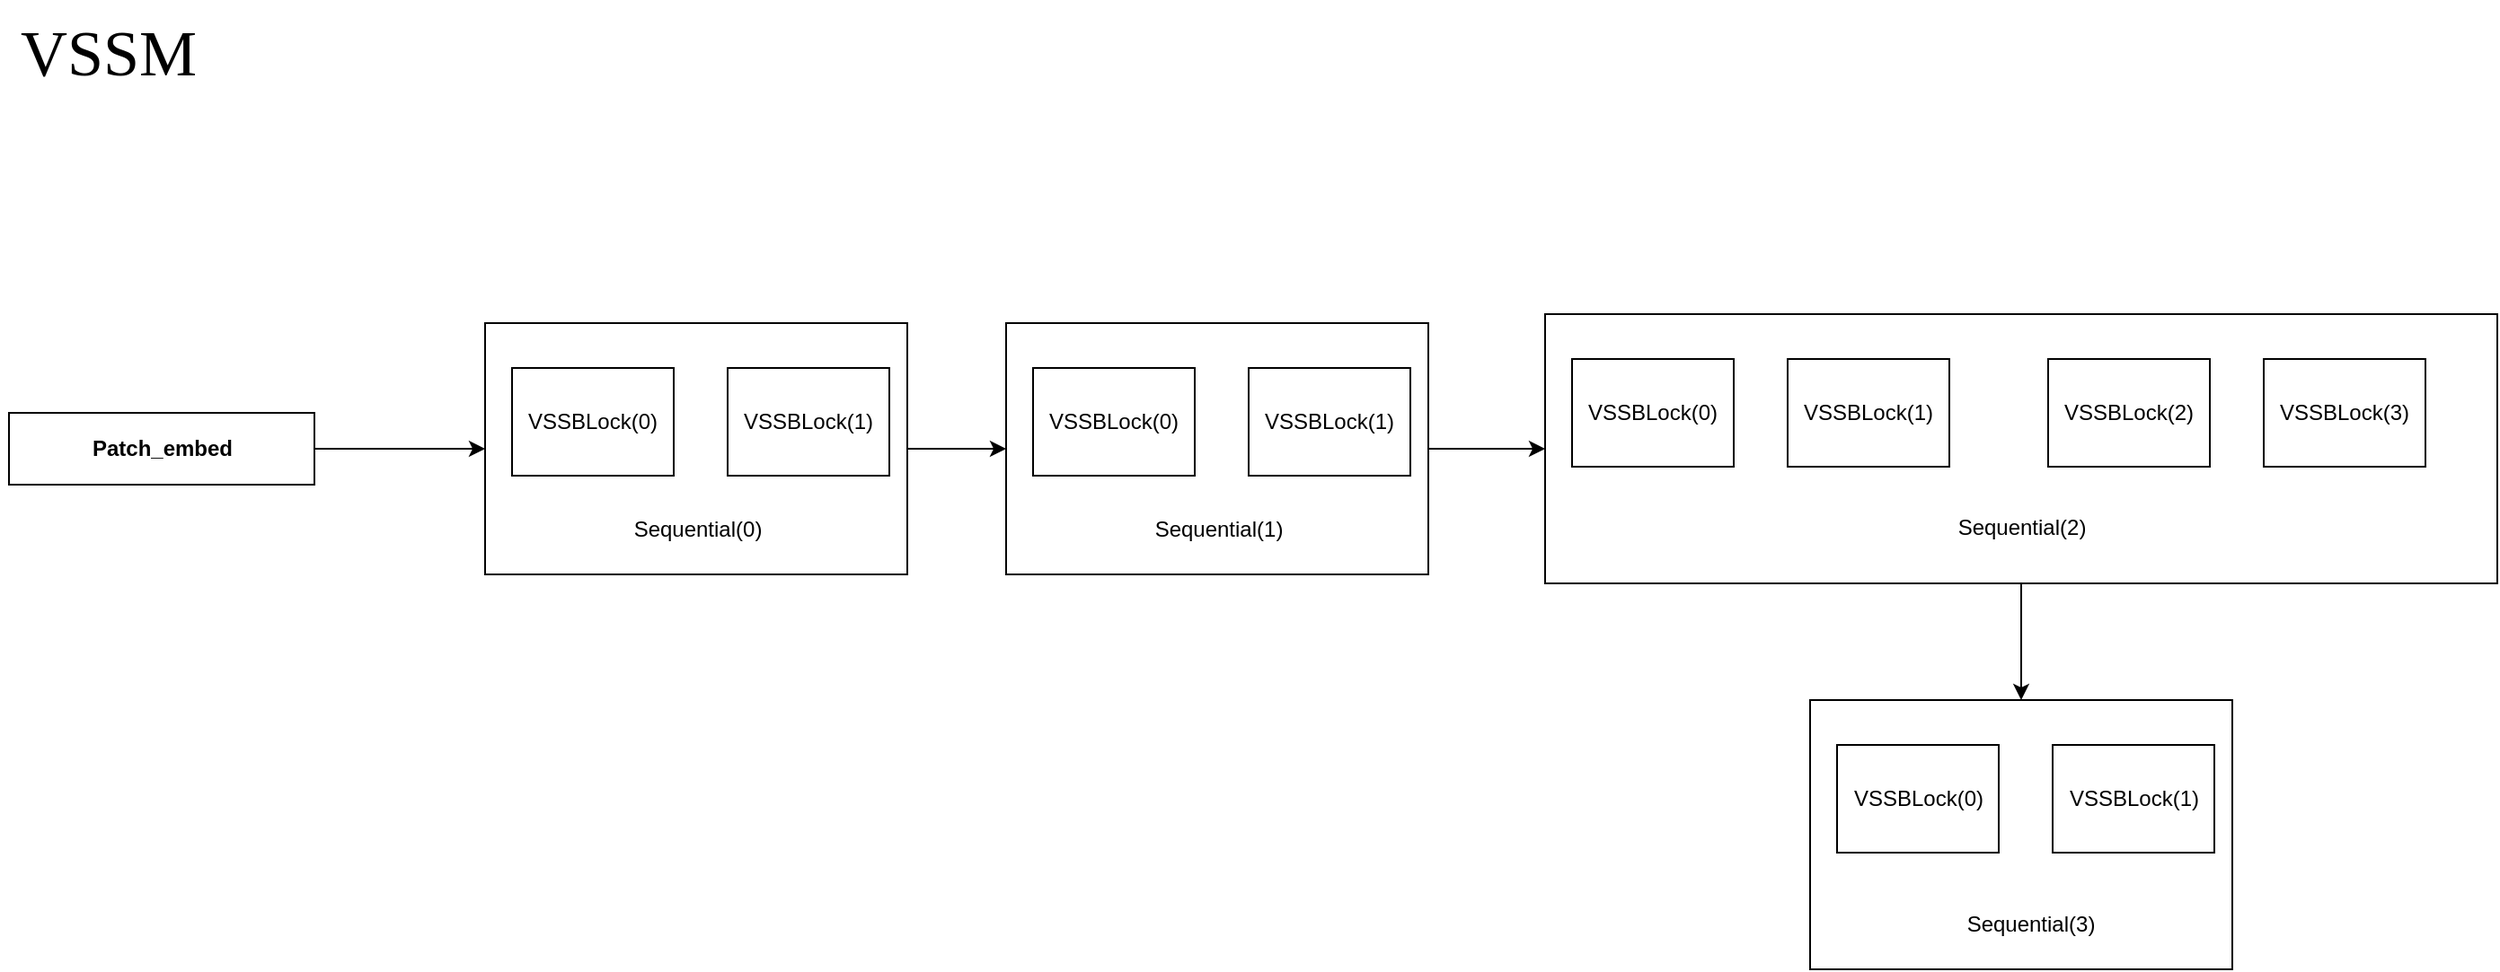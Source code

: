 <mxfile version="24.8.4">
  <diagram name="第 1 页" id="-rBXWYMA8vQO4I_JBFDj">
    <mxGraphModel dx="3108" dy="1084" grid="1" gridSize="10" guides="1" tooltips="1" connect="1" arrows="1" fold="1" page="1" pageScale="1" pageWidth="827" pageHeight="1169" math="0" shadow="0">
      <root>
        <mxCell id="0" />
        <mxCell id="1" parent="0" />
        <mxCell id="SSyrkYJbgdm2HnbKpwL7-25" style="edgeStyle=orthogonalEdgeStyle;rounded=0;orthogonalLoop=1;jettySize=auto;html=1;exitX=1;exitY=0.5;exitDx=0;exitDy=0;entryX=0;entryY=0.5;entryDx=0;entryDy=0;" edge="1" parent="1" source="SSyrkYJbgdm2HnbKpwL7-8" target="SSyrkYJbgdm2HnbKpwL7-10">
          <mxGeometry relative="1" as="geometry" />
        </mxCell>
        <mxCell id="SSyrkYJbgdm2HnbKpwL7-8" value="" style="rounded=0;whiteSpace=wrap;html=1;" vertex="1" parent="1">
          <mxGeometry x="-1440" y="470" width="235" height="140" as="geometry" />
        </mxCell>
        <mxCell id="SSyrkYJbgdm2HnbKpwL7-24" style="edgeStyle=orthogonalEdgeStyle;rounded=0;orthogonalLoop=1;jettySize=auto;html=1;exitX=0.5;exitY=0;exitDx=0;exitDy=0;entryX=0;entryY=0.5;entryDx=0;entryDy=0;" edge="1" parent="1" source="SSyrkYJbgdm2HnbKpwL7-1" target="SSyrkYJbgdm2HnbKpwL7-8">
          <mxGeometry relative="1" as="geometry" />
        </mxCell>
        <mxCell id="SSyrkYJbgdm2HnbKpwL7-1" value="" style="rounded=0;whiteSpace=wrap;html=1;rotation=90;" vertex="1" parent="1">
          <mxGeometry x="-1640" y="455" width="40" height="170" as="geometry" />
        </mxCell>
        <mxCell id="SSyrkYJbgdm2HnbKpwL7-2" value="&lt;b&gt;Patch_embed&lt;/b&gt;" style="text;html=1;align=center;verticalAlign=middle;resizable=0;points=[];autosize=1;strokeColor=none;fillColor=none;rotation=0;" vertex="1" parent="1">
          <mxGeometry x="-1670" y="525" width="100" height="30" as="geometry" />
        </mxCell>
        <mxCell id="SSyrkYJbgdm2HnbKpwL7-3" value="VSSBLock(0)" style="rounded=0;whiteSpace=wrap;html=1;" vertex="1" parent="1">
          <mxGeometry x="-1425" y="495" width="90" height="60" as="geometry" />
        </mxCell>
        <mxCell id="SSyrkYJbgdm2HnbKpwL7-4" value="VSSBLock(1)" style="rounded=0;whiteSpace=wrap;html=1;" vertex="1" parent="1">
          <mxGeometry x="-1305" y="495" width="90" height="60" as="geometry" />
        </mxCell>
        <mxCell id="SSyrkYJbgdm2HnbKpwL7-5" value="&lt;font style=&quot;font-size: 36px;&quot; face=&quot;Times New Roman&quot;&gt;VSSM&lt;/font&gt;" style="text;html=1;align=center;verticalAlign=middle;resizable=0;points=[];autosize=1;strokeColor=none;fillColor=none;" vertex="1" parent="1">
          <mxGeometry x="-1710" y="290" width="120" height="60" as="geometry" />
        </mxCell>
        <mxCell id="SSyrkYJbgdm2HnbKpwL7-9" value="Sequential(0)" style="text;html=1;align=center;verticalAlign=middle;resizable=0;points=[];autosize=1;strokeColor=none;fillColor=none;" vertex="1" parent="1">
          <mxGeometry x="-1367.5" y="570" width="90" height="30" as="geometry" />
        </mxCell>
        <mxCell id="SSyrkYJbgdm2HnbKpwL7-26" style="edgeStyle=orthogonalEdgeStyle;rounded=0;orthogonalLoop=1;jettySize=auto;html=1;exitX=1;exitY=0.5;exitDx=0;exitDy=0;entryX=0;entryY=0.5;entryDx=0;entryDy=0;" edge="1" parent="1" source="SSyrkYJbgdm2HnbKpwL7-10" target="SSyrkYJbgdm2HnbKpwL7-14">
          <mxGeometry relative="1" as="geometry" />
        </mxCell>
        <mxCell id="SSyrkYJbgdm2HnbKpwL7-10" value="" style="rounded=0;whiteSpace=wrap;html=1;" vertex="1" parent="1">
          <mxGeometry x="-1150" y="470" width="235" height="140" as="geometry" />
        </mxCell>
        <mxCell id="SSyrkYJbgdm2HnbKpwL7-11" value="VSSBLock(0)" style="rounded=0;whiteSpace=wrap;html=1;" vertex="1" parent="1">
          <mxGeometry x="-1135" y="495" width="90" height="60" as="geometry" />
        </mxCell>
        <mxCell id="SSyrkYJbgdm2HnbKpwL7-12" value="VSSBLock(1)" style="rounded=0;whiteSpace=wrap;html=1;" vertex="1" parent="1">
          <mxGeometry x="-1015" y="495" width="90" height="60" as="geometry" />
        </mxCell>
        <mxCell id="SSyrkYJbgdm2HnbKpwL7-13" value="Sequential(1)" style="text;html=1;align=center;verticalAlign=middle;resizable=0;points=[];autosize=1;strokeColor=none;fillColor=none;" vertex="1" parent="1">
          <mxGeometry x="-1077.5" y="570" width="90" height="30" as="geometry" />
        </mxCell>
        <mxCell id="SSyrkYJbgdm2HnbKpwL7-27" style="edgeStyle=orthogonalEdgeStyle;rounded=0;orthogonalLoop=1;jettySize=auto;html=1;exitX=0.5;exitY=1;exitDx=0;exitDy=0;entryX=0.5;entryY=0;entryDx=0;entryDy=0;" edge="1" parent="1" source="SSyrkYJbgdm2HnbKpwL7-14" target="SSyrkYJbgdm2HnbKpwL7-20">
          <mxGeometry relative="1" as="geometry" />
        </mxCell>
        <mxCell id="SSyrkYJbgdm2HnbKpwL7-14" value="" style="rounded=0;whiteSpace=wrap;html=1;" vertex="1" parent="1">
          <mxGeometry x="-850" y="465" width="530" height="150" as="geometry" />
        </mxCell>
        <mxCell id="SSyrkYJbgdm2HnbKpwL7-15" value="VSSBLock(0)" style="rounded=0;whiteSpace=wrap;html=1;" vertex="1" parent="1">
          <mxGeometry x="-835" y="490" width="90" height="60" as="geometry" />
        </mxCell>
        <mxCell id="SSyrkYJbgdm2HnbKpwL7-16" value="VSSBLock(1)" style="rounded=0;whiteSpace=wrap;html=1;" vertex="1" parent="1">
          <mxGeometry x="-715" y="490" width="90" height="60" as="geometry" />
        </mxCell>
        <mxCell id="SSyrkYJbgdm2HnbKpwL7-17" value="Sequential(2)" style="text;html=1;align=center;verticalAlign=middle;resizable=0;points=[];autosize=1;strokeColor=none;fillColor=none;" vertex="1" parent="1">
          <mxGeometry x="-630" y="569" width="90" height="30" as="geometry" />
        </mxCell>
        <mxCell id="SSyrkYJbgdm2HnbKpwL7-18" value="VSSBLock(2)" style="rounded=0;whiteSpace=wrap;html=1;" vertex="1" parent="1">
          <mxGeometry x="-570" y="490" width="90" height="60" as="geometry" />
        </mxCell>
        <mxCell id="SSyrkYJbgdm2HnbKpwL7-19" value="VSSBLock(3)" style="rounded=0;whiteSpace=wrap;html=1;" vertex="1" parent="1">
          <mxGeometry x="-450" y="490" width="90" height="60" as="geometry" />
        </mxCell>
        <mxCell id="SSyrkYJbgdm2HnbKpwL7-20" value="" style="rounded=0;whiteSpace=wrap;html=1;" vertex="1" parent="1">
          <mxGeometry x="-702.5" y="680" width="235" height="150" as="geometry" />
        </mxCell>
        <mxCell id="SSyrkYJbgdm2HnbKpwL7-21" value="VSSBLock(0)" style="rounded=0;whiteSpace=wrap;html=1;" vertex="1" parent="1">
          <mxGeometry x="-687.5" y="705" width="90" height="60" as="geometry" />
        </mxCell>
        <mxCell id="SSyrkYJbgdm2HnbKpwL7-22" value="VSSBLock(1)" style="rounded=0;whiteSpace=wrap;html=1;" vertex="1" parent="1">
          <mxGeometry x="-567.5" y="705" width="90" height="60" as="geometry" />
        </mxCell>
        <mxCell id="SSyrkYJbgdm2HnbKpwL7-23" value="Sequential(3)" style="text;html=1;align=center;verticalAlign=middle;resizable=0;points=[];autosize=1;strokeColor=none;fillColor=none;" vertex="1" parent="1">
          <mxGeometry x="-625" y="790" width="90" height="30" as="geometry" />
        </mxCell>
      </root>
    </mxGraphModel>
  </diagram>
</mxfile>
